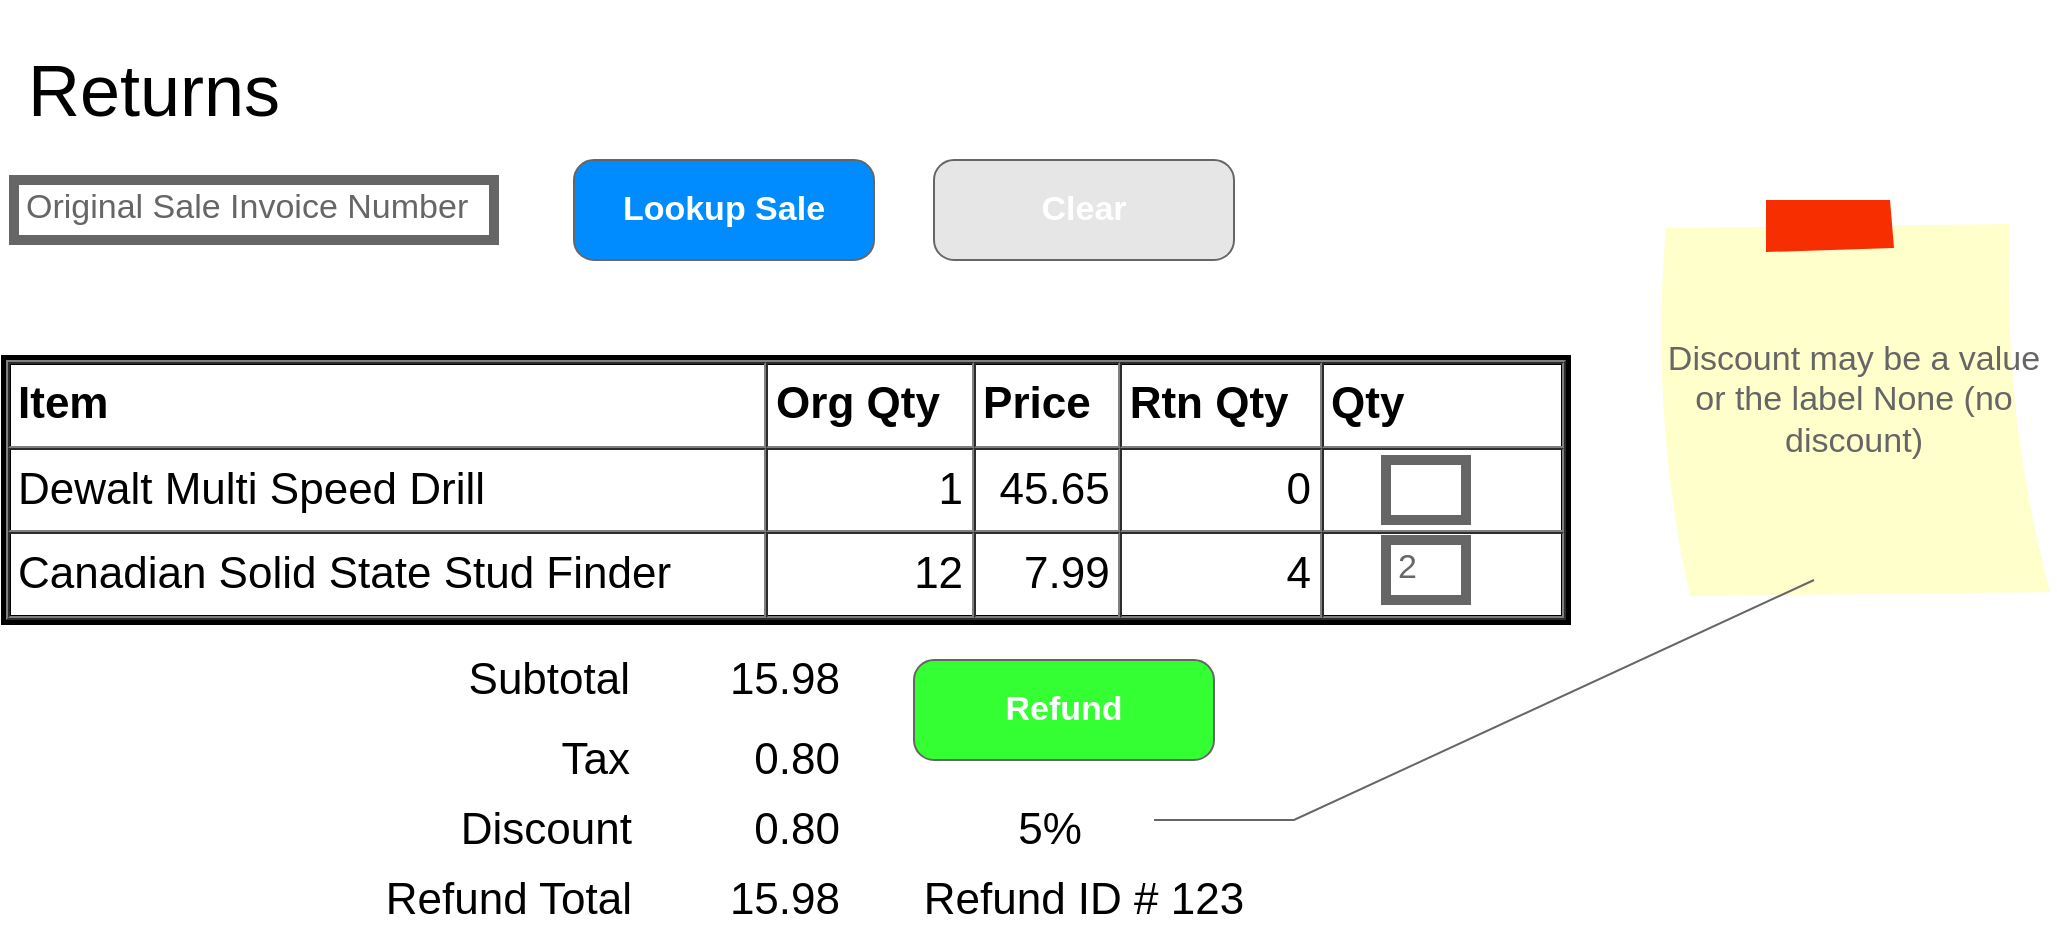 <mxfile version="14.1.2" type="device"><diagram id="0zmYuYNU7blS963tSQ3I" name="Page-1"><mxGraphModel dx="1102" dy="592" grid="1" gridSize="10" guides="1" tooltips="1" connect="1" arrows="1" fold="1" page="1" pageScale="1" pageWidth="1100" pageHeight="850" math="0" shadow="0"><root><mxCell id="0"/><mxCell id="1" parent="0"/><mxCell id="TIN8JNJVP5VqVHeuLEUN-1" value="&lt;font style=&quot;font-size: 36px&quot;&gt;Returns&lt;/font&gt;" style="text;html=1;strokeColor=none;fillColor=none;align=center;verticalAlign=middle;whiteSpace=wrap;rounded=0;" parent="1" vertex="1"><mxGeometry x="50" y="20" width="140" height="90" as="geometry"/></mxCell><mxCell id="TIN8JNJVP5VqVHeuLEUN-2" value="Original Sale Invoice Number" style="strokeWidth=5;shadow=0;dashed=0;align=center;html=1;shape=mxgraph.mockup.text.textBox;fontColor=#666666;align=left;fontSize=17;spacingLeft=4;spacingTop=-3;strokeColor=#666666;mainText=" parent="1" vertex="1"><mxGeometry x="50" y="110" width="240" height="30" as="geometry"/></mxCell><mxCell id="TIN8JNJVP5VqVHeuLEUN-3" value="Lookup Sale" style="strokeWidth=1;shadow=0;dashed=0;align=center;html=1;shape=mxgraph.mockup.buttons.button;strokeColor=#666666;fontColor=#ffffff;mainText=;buttonStyle=round;fontSize=17;fontStyle=1;fillColor=#008cff;whiteSpace=wrap;" parent="1" vertex="1"><mxGeometry x="330" y="100" width="150" height="50" as="geometry"/></mxCell><mxCell id="TIN8JNJVP5VqVHeuLEUN-4" value="Clear" style="strokeWidth=1;shadow=0;dashed=0;align=center;html=1;shape=mxgraph.mockup.buttons.button;strokeColor=#666666;fontColor=#ffffff;mainText=;buttonStyle=round;fontSize=17;fontStyle=1;whiteSpace=wrap;fillColor=#E6E6E6;" parent="1" vertex="1"><mxGeometry x="510" y="100" width="150" height="50" as="geometry"/></mxCell><mxCell id="TIN8JNJVP5VqVHeuLEUN-5" value="&lt;table cellpadding=&quot;4&quot; cellspacing=&quot;0&quot; border=&quot;1&quot; style=&quot;font-size: 1em ; width: 100% ; height: 100%&quot;&gt;&lt;tbody style=&quot;font-size: 22px&quot;&gt;&lt;tr&gt;&lt;th&gt;&lt;font style=&quot;font-size: 22px&quot;&gt;Item&lt;/font&gt;&lt;/th&gt;&lt;th&gt;Org Qty&lt;/th&gt;&lt;td&gt;&lt;b&gt;&lt;font style=&quot;font-size: 22px&quot;&gt;Price&lt;/font&gt;&lt;/b&gt;&lt;/td&gt;&lt;td&gt;&lt;b&gt;Rtn Qty&lt;/b&gt;&lt;/td&gt;&lt;td&gt;&lt;b&gt;Qty&lt;/b&gt;&lt;/td&gt;&lt;/tr&gt;&lt;tr&gt;&lt;td&gt;Dewalt Multi Speed Drill&lt;/td&gt;&lt;td style=&quot;text-align: right&quot;&gt;&amp;nbsp; &amp;nbsp; &amp;nbsp; &amp;nbsp; &amp;nbsp; 1&lt;/td&gt;&lt;td style=&quot;text-align: right&quot;&gt;45.65&lt;/td&gt;&lt;td style=&quot;text-align: right&quot;&gt;0&lt;/td&gt;&lt;td style=&quot;text-align: right&quot;&gt;&amp;nbsp; &amp;nbsp; &amp;nbsp; &amp;nbsp; &amp;nbsp; &amp;nbsp; &amp;nbsp; &amp;nbsp;&amp;nbsp;&lt;/td&gt;&lt;/tr&gt;&lt;tr&gt;&lt;td&gt;Canadian Solid State Stud Finder&lt;/td&gt;&lt;td style=&quot;text-align: right&quot;&gt;&amp;nbsp; &amp;nbsp; &amp;nbsp; &amp;nbsp; &amp;nbsp;12&lt;/td&gt;&lt;td style=&quot;text-align: right&quot;&gt;&amp;nbsp; 7.99&lt;/td&gt;&lt;td style=&quot;text-align: right&quot;&gt;4&lt;/td&gt;&lt;td&gt;&lt;br&gt;&lt;/td&gt;&lt;/tr&gt;&lt;/tbody&gt;&lt;/table&gt; " style="verticalAlign=top;align=left;overflow=fill;fontSize=12;fontFamily=Helvetica;html=1;strokeWidth=5;" parent="1" vertex="1"><mxGeometry x="46" y="200" width="780" height="130" as="geometry"/></mxCell><mxCell id="TIN8JNJVP5VqVHeuLEUN-6" value="" style="strokeWidth=5;shadow=0;dashed=0;align=center;html=1;shape=mxgraph.mockup.text.textBox;fontColor=#666666;align=left;fontSize=17;spacingLeft=4;spacingTop=-3;strokeColor=#666666;mainText=" parent="1" vertex="1"><mxGeometry x="736" y="250" width="40" height="30" as="geometry"/></mxCell><mxCell id="TIN8JNJVP5VqVHeuLEUN-7" value="2" style="strokeWidth=5;shadow=0;dashed=0;align=center;html=1;shape=mxgraph.mockup.text.textBox;fontColor=#666666;align=left;fontSize=17;spacingLeft=4;spacingTop=-3;strokeColor=#666666;mainText=" parent="1" vertex="1"><mxGeometry x="736" y="290" width="40" height="30" as="geometry"/></mxCell><mxCell id="TIN8JNJVP5VqVHeuLEUN-8" value="Subtotal" style="text;html=1;strokeColor=none;fillColor=none;align=right;verticalAlign=middle;whiteSpace=wrap;rounded=0;fontSize=22;" parent="1" vertex="1"><mxGeometry x="260" y="350" width="100" height="20" as="geometry"/></mxCell><mxCell id="TIN8JNJVP5VqVHeuLEUN-9" value="Tax" style="text;html=1;strokeColor=none;fillColor=none;align=right;verticalAlign=middle;whiteSpace=wrap;rounded=0;fontSize=22;" parent="1" vertex="1"><mxGeometry x="320" y="390" width="40" height="20" as="geometry"/></mxCell><mxCell id="TIN8JNJVP5VqVHeuLEUN-10" value="Discount" style="text;html=1;strokeColor=none;fillColor=none;align=right;verticalAlign=middle;whiteSpace=wrap;rounded=0;fontSize=22;" parent="1" vertex="1"><mxGeometry x="181" y="425" width="180" height="20" as="geometry"/></mxCell><mxCell id="TIN8JNJVP5VqVHeuLEUN-11" value="15.98" style="text;html=1;strokeColor=none;fillColor=none;align=right;verticalAlign=middle;whiteSpace=wrap;rounded=0;fontSize=22;" parent="1" vertex="1"><mxGeometry x="400" y="350" width="65" height="20" as="geometry"/></mxCell><mxCell id="TIN8JNJVP5VqVHeuLEUN-12" value="0.80" style="text;html=1;strokeColor=none;fillColor=none;align=right;verticalAlign=middle;whiteSpace=wrap;rounded=0;fontSize=22;" parent="1" vertex="1"><mxGeometry x="400" y="390" width="65" height="20" as="geometry"/></mxCell><mxCell id="TIN8JNJVP5VqVHeuLEUN-13" value="0.80" style="text;html=1;strokeColor=none;fillColor=none;align=right;verticalAlign=middle;whiteSpace=wrap;rounded=0;fontSize=22;" parent="1" vertex="1"><mxGeometry x="400" y="425" width="65" height="20" as="geometry"/></mxCell><mxCell id="TIN8JNJVP5VqVHeuLEUN-14" value="Refund" style="strokeWidth=1;shadow=0;dashed=0;align=center;html=1;shape=mxgraph.mockup.buttons.button;strokeColor=#666666;fontColor=#ffffff;mainText=;buttonStyle=round;fontSize=17;fontStyle=1;whiteSpace=wrap;fillColor=#33FF33;" parent="1" vertex="1"><mxGeometry x="500" y="350" width="150" height="50" as="geometry"/></mxCell><mxCell id="TIN8JNJVP5VqVHeuLEUN-15" value="5%" style="text;html=1;strokeColor=none;fillColor=none;align=center;verticalAlign=middle;whiteSpace=wrap;rounded=0;fontSize=22;" parent="1" vertex="1"><mxGeometry x="500" y="425" width="136" height="20" as="geometry"/></mxCell><mxCell id="gZAbpp7v3NVDm50Fmi_G-1" value="Refund Total" style="text;html=1;strokeColor=none;fillColor=none;align=right;verticalAlign=middle;whiteSpace=wrap;rounded=0;fontSize=22;" vertex="1" parent="1"><mxGeometry x="181" y="460" width="180" height="20" as="geometry"/></mxCell><mxCell id="gZAbpp7v3NVDm50Fmi_G-2" value="15.98" style="text;html=1;strokeColor=none;fillColor=none;align=right;verticalAlign=middle;whiteSpace=wrap;rounded=0;fontSize=22;" vertex="1" parent="1"><mxGeometry x="400" y="460" width="65" height="20" as="geometry"/></mxCell><mxCell id="gZAbpp7v3NVDm50Fmi_G-3" value="Refund ID # 123" style="text;html=1;strokeColor=none;fillColor=none;align=center;verticalAlign=middle;whiteSpace=wrap;rounded=0;fontSize=22;" vertex="1" parent="1"><mxGeometry x="500" y="460" width="170" height="20" as="geometry"/></mxCell><mxCell id="gZAbpp7v3NVDm50Fmi_G-4" value="Discount may be a value or the label None (no discount)" style="strokeWidth=1;shadow=0;dashed=0;align=center;html=1;shape=mxgraph.mockup.text.stickyNote2;fontColor=#666666;mainText=;fontSize=17;whiteSpace=wrap;fillColor=#ffffcc;strokeColor=#F62E00;" vertex="1" parent="1"><mxGeometry x="870" y="120" width="200" height="200" as="geometry"/></mxCell><mxCell id="gZAbpp7v3NVDm50Fmi_G-5" value="" style="strokeWidth=1;shadow=0;dashed=0;align=center;html=1;shape=mxgraph.mockup.text.callout;linkText=;textSize=17;textColor=#666666;callDir=SW;callStyle=line;fontSize=17;fontColor=#666666;align=left;verticalAlign=bottom;strokeColor=#666666;fillColor=#E6E6E6;" vertex="1" parent="1"><mxGeometry x="620" y="310" width="330" height="120" as="geometry"/></mxCell></root></mxGraphModel></diagram></mxfile>